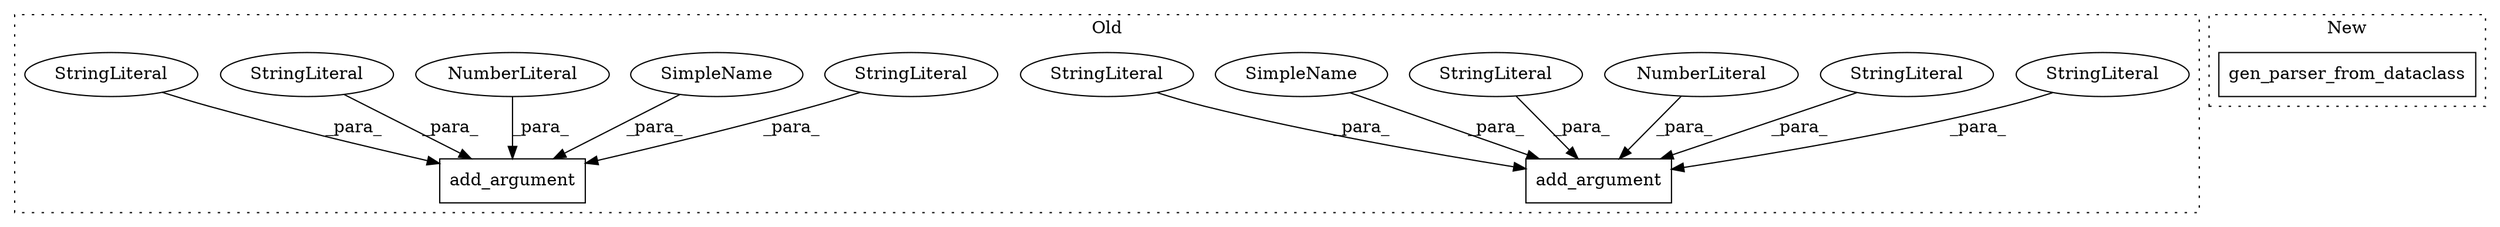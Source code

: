 digraph G {
subgraph cluster0 {
1 [label="add_argument" a="32" s="18345,18431" l="13,1" shape="box"];
3 [label="StringLiteral" a="45" s="18373" l="6" shape="ellipse"];
4 [label="StringLiteral" a="45" s="18358" l="14" shape="ellipse"];
5 [label="StringLiteral" a="45" s="18386" l="3" shape="ellipse"];
6 [label="NumberLiteral" a="34" s="18380" l="1" shape="ellipse"];
7 [label="add_argument" a="32" s="18248,18332" l="13,1" shape="box"];
8 [label="StringLiteral" a="45" s="18275" l="6" shape="ellipse"];
9 [label="StringLiteral" a="45" s="18261" l="13" shape="ellipse"];
10 [label="StringLiteral" a="45" s="18390" l="41" shape="ellipse"];
11 [label="NumberLiteral" a="34" s="18282" l="1" shape="ellipse"];
12 [label="StringLiteral" a="45" s="18292" l="40" shape="ellipse"];
13 [label="SimpleName" a="42" s="18382" l="3" shape="ellipse"];
14 [label="SimpleName" a="42" s="18284" l="3" shape="ellipse"];
label = "Old";
style="dotted";
}
subgraph cluster1 {
2 [label="gen_parser_from_dataclass" a="32" s="10102,10154" l="26,1" shape="box"];
label = "New";
style="dotted";
}
3 -> 1 [label="_para_"];
4 -> 1 [label="_para_"];
5 -> 1 [label="_para_"];
6 -> 1 [label="_para_"];
8 -> 7 [label="_para_"];
9 -> 7 [label="_para_"];
10 -> 1 [label="_para_"];
11 -> 7 [label="_para_"];
12 -> 7 [label="_para_"];
13 -> 1 [label="_para_"];
14 -> 7 [label="_para_"];
}